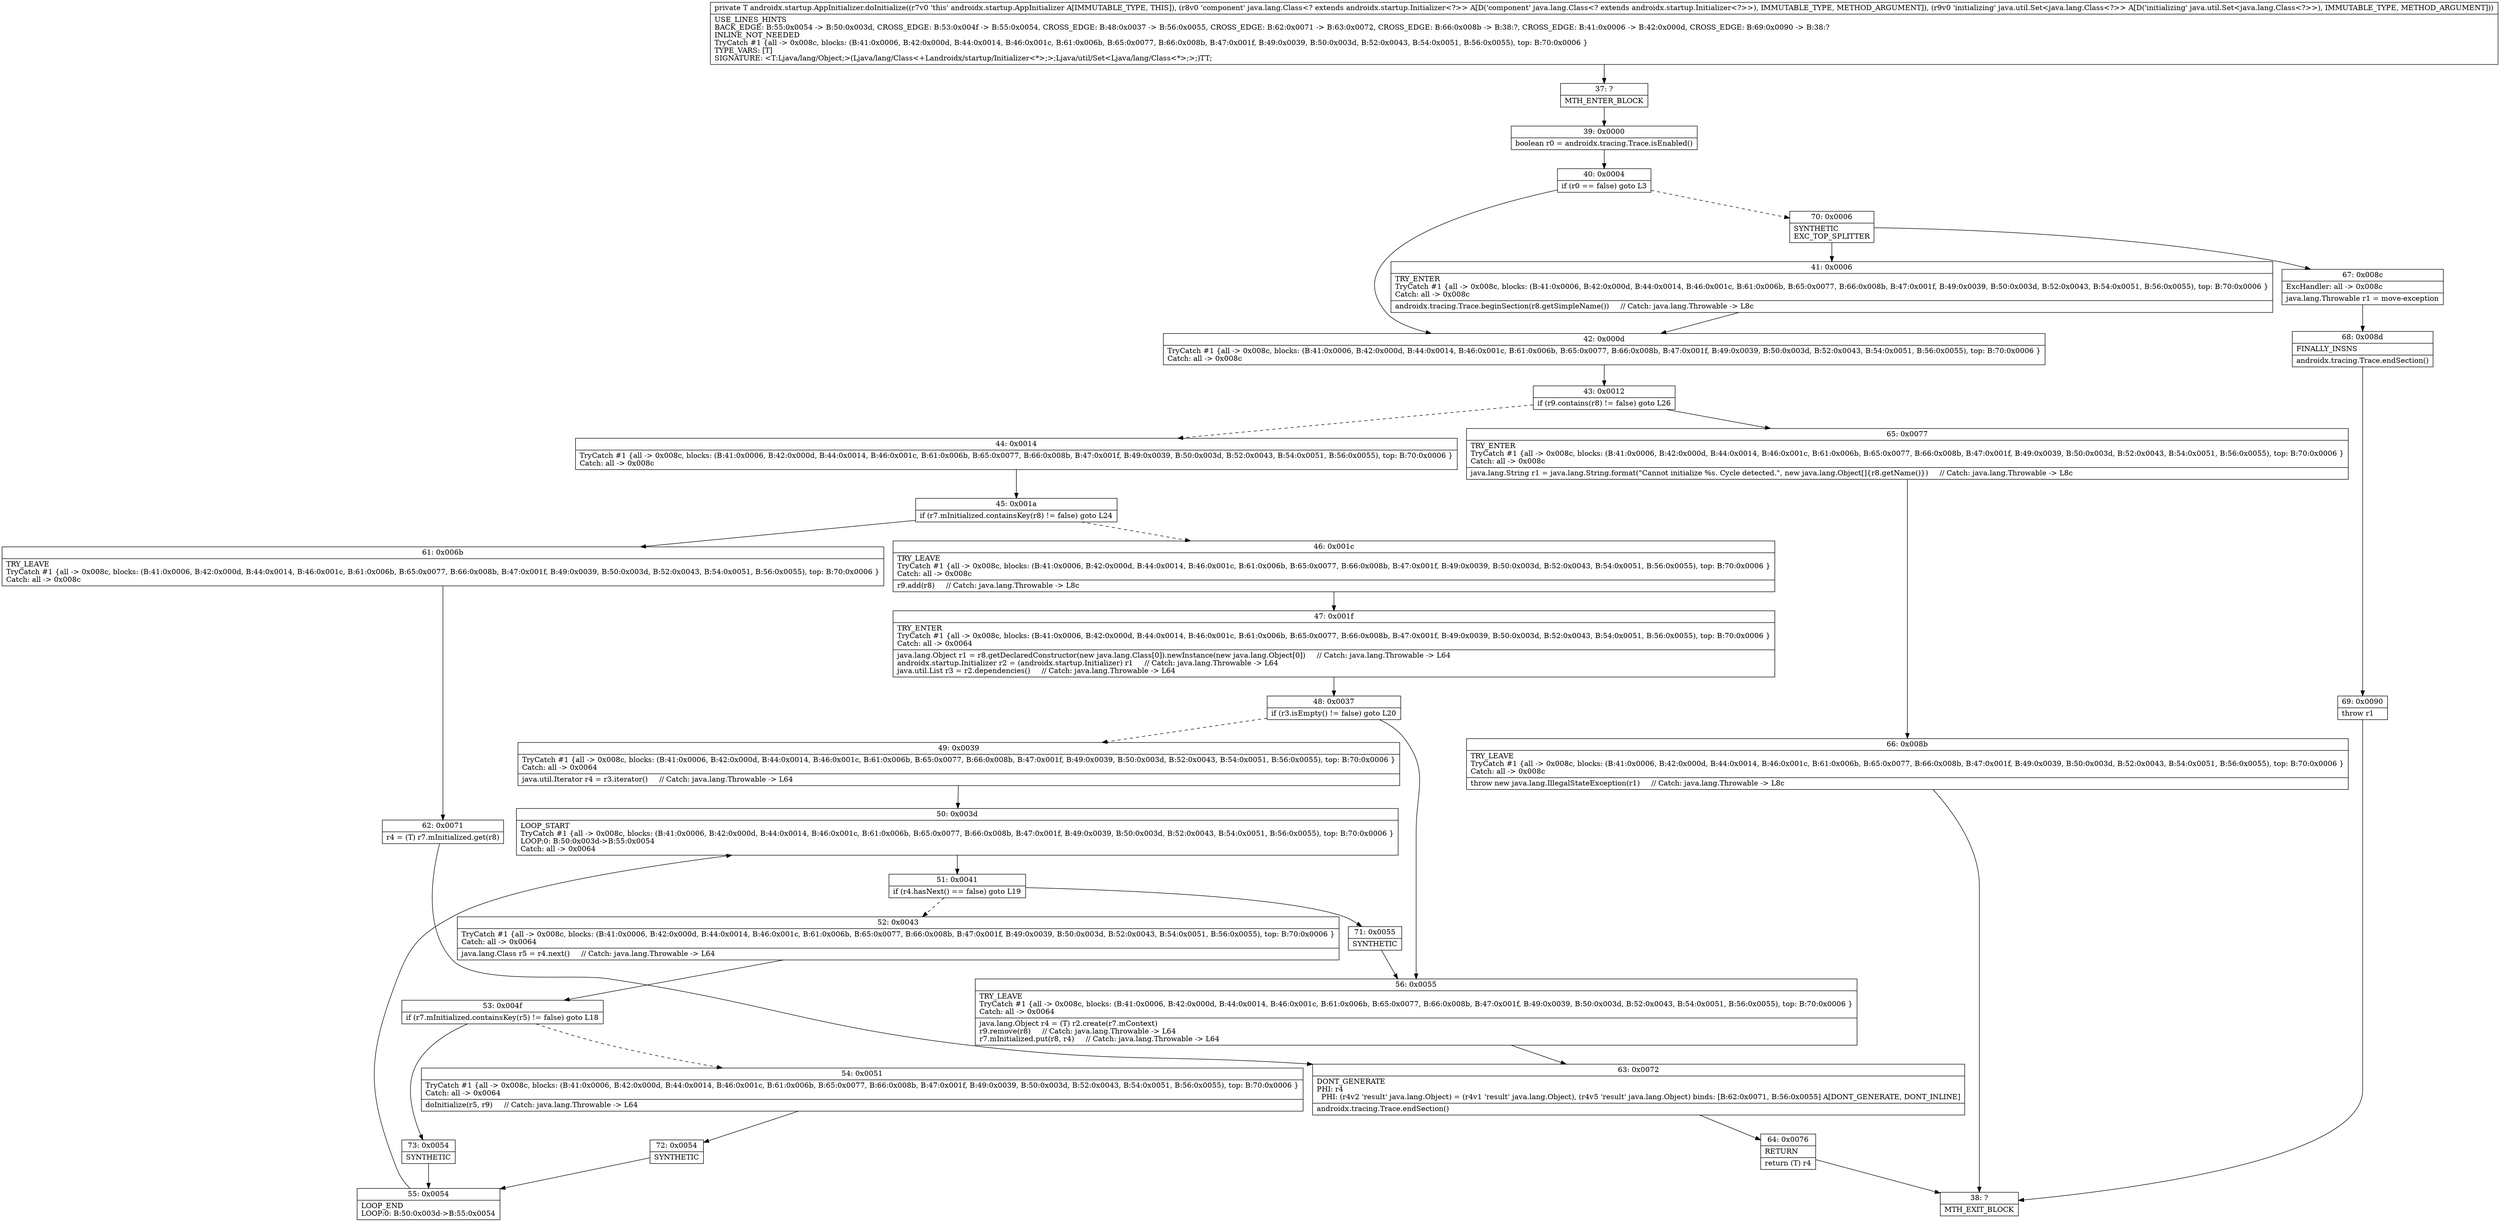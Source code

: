 digraph "CFG forandroidx.startup.AppInitializer.doInitialize(Ljava\/lang\/Class;Ljava\/util\/Set;)Ljava\/lang\/Object;" {
Node_37 [shape=record,label="{37\:\ ?|MTH_ENTER_BLOCK\l}"];
Node_39 [shape=record,label="{39\:\ 0x0000|boolean r0 = androidx.tracing.Trace.isEnabled()\l}"];
Node_40 [shape=record,label="{40\:\ 0x0004|if (r0 == false) goto L3\l}"];
Node_42 [shape=record,label="{42\:\ 0x000d|TryCatch #1 \{all \-\> 0x008c, blocks: (B:41:0x0006, B:42:0x000d, B:44:0x0014, B:46:0x001c, B:61:0x006b, B:65:0x0077, B:66:0x008b, B:47:0x001f, B:49:0x0039, B:50:0x003d, B:52:0x0043, B:54:0x0051, B:56:0x0055), top: B:70:0x0006 \}\lCatch: all \-\> 0x008c\l}"];
Node_43 [shape=record,label="{43\:\ 0x0012|if (r9.contains(r8) != false) goto L26\l}"];
Node_44 [shape=record,label="{44\:\ 0x0014|TryCatch #1 \{all \-\> 0x008c, blocks: (B:41:0x0006, B:42:0x000d, B:44:0x0014, B:46:0x001c, B:61:0x006b, B:65:0x0077, B:66:0x008b, B:47:0x001f, B:49:0x0039, B:50:0x003d, B:52:0x0043, B:54:0x0051, B:56:0x0055), top: B:70:0x0006 \}\lCatch: all \-\> 0x008c\l}"];
Node_45 [shape=record,label="{45\:\ 0x001a|if (r7.mInitialized.containsKey(r8) != false) goto L24\l}"];
Node_46 [shape=record,label="{46\:\ 0x001c|TRY_LEAVE\lTryCatch #1 \{all \-\> 0x008c, blocks: (B:41:0x0006, B:42:0x000d, B:44:0x0014, B:46:0x001c, B:61:0x006b, B:65:0x0077, B:66:0x008b, B:47:0x001f, B:49:0x0039, B:50:0x003d, B:52:0x0043, B:54:0x0051, B:56:0x0055), top: B:70:0x0006 \}\lCatch: all \-\> 0x008c\l|r9.add(r8)     \/\/ Catch: java.lang.Throwable \-\> L8c\l}"];
Node_47 [shape=record,label="{47\:\ 0x001f|TRY_ENTER\lTryCatch #1 \{all \-\> 0x008c, blocks: (B:41:0x0006, B:42:0x000d, B:44:0x0014, B:46:0x001c, B:61:0x006b, B:65:0x0077, B:66:0x008b, B:47:0x001f, B:49:0x0039, B:50:0x003d, B:52:0x0043, B:54:0x0051, B:56:0x0055), top: B:70:0x0006 \}\lCatch: all \-\> 0x0064\l|java.lang.Object r1 = r8.getDeclaredConstructor(new java.lang.Class[0]).newInstance(new java.lang.Object[0])     \/\/ Catch: java.lang.Throwable \-\> L64\landroidx.startup.Initializer r2 = (androidx.startup.Initializer) r1     \/\/ Catch: java.lang.Throwable \-\> L64\ljava.util.List r3 = r2.dependencies()     \/\/ Catch: java.lang.Throwable \-\> L64\l}"];
Node_48 [shape=record,label="{48\:\ 0x0037|if (r3.isEmpty() != false) goto L20\l}"];
Node_49 [shape=record,label="{49\:\ 0x0039|TryCatch #1 \{all \-\> 0x008c, blocks: (B:41:0x0006, B:42:0x000d, B:44:0x0014, B:46:0x001c, B:61:0x006b, B:65:0x0077, B:66:0x008b, B:47:0x001f, B:49:0x0039, B:50:0x003d, B:52:0x0043, B:54:0x0051, B:56:0x0055), top: B:70:0x0006 \}\lCatch: all \-\> 0x0064\l|java.util.Iterator r4 = r3.iterator()     \/\/ Catch: java.lang.Throwable \-\> L64\l}"];
Node_50 [shape=record,label="{50\:\ 0x003d|LOOP_START\lTryCatch #1 \{all \-\> 0x008c, blocks: (B:41:0x0006, B:42:0x000d, B:44:0x0014, B:46:0x001c, B:61:0x006b, B:65:0x0077, B:66:0x008b, B:47:0x001f, B:49:0x0039, B:50:0x003d, B:52:0x0043, B:54:0x0051, B:56:0x0055), top: B:70:0x0006 \}\lLOOP:0: B:50:0x003d\-\>B:55:0x0054\lCatch: all \-\> 0x0064\l}"];
Node_51 [shape=record,label="{51\:\ 0x0041|if (r4.hasNext() == false) goto L19\l}"];
Node_52 [shape=record,label="{52\:\ 0x0043|TryCatch #1 \{all \-\> 0x008c, blocks: (B:41:0x0006, B:42:0x000d, B:44:0x0014, B:46:0x001c, B:61:0x006b, B:65:0x0077, B:66:0x008b, B:47:0x001f, B:49:0x0039, B:50:0x003d, B:52:0x0043, B:54:0x0051, B:56:0x0055), top: B:70:0x0006 \}\lCatch: all \-\> 0x0064\l|java.lang.Class r5 = r4.next()     \/\/ Catch: java.lang.Throwable \-\> L64\l}"];
Node_53 [shape=record,label="{53\:\ 0x004f|if (r7.mInitialized.containsKey(r5) != false) goto L18\l}"];
Node_54 [shape=record,label="{54\:\ 0x0051|TryCatch #1 \{all \-\> 0x008c, blocks: (B:41:0x0006, B:42:0x000d, B:44:0x0014, B:46:0x001c, B:61:0x006b, B:65:0x0077, B:66:0x008b, B:47:0x001f, B:49:0x0039, B:50:0x003d, B:52:0x0043, B:54:0x0051, B:56:0x0055), top: B:70:0x0006 \}\lCatch: all \-\> 0x0064\l|doInitialize(r5, r9)     \/\/ Catch: java.lang.Throwable \-\> L64\l}"];
Node_72 [shape=record,label="{72\:\ 0x0054|SYNTHETIC\l}"];
Node_55 [shape=record,label="{55\:\ 0x0054|LOOP_END\lLOOP:0: B:50:0x003d\-\>B:55:0x0054\l}"];
Node_73 [shape=record,label="{73\:\ 0x0054|SYNTHETIC\l}"];
Node_71 [shape=record,label="{71\:\ 0x0055|SYNTHETIC\l}"];
Node_56 [shape=record,label="{56\:\ 0x0055|TRY_LEAVE\lTryCatch #1 \{all \-\> 0x008c, blocks: (B:41:0x0006, B:42:0x000d, B:44:0x0014, B:46:0x001c, B:61:0x006b, B:65:0x0077, B:66:0x008b, B:47:0x001f, B:49:0x0039, B:50:0x003d, B:52:0x0043, B:54:0x0051, B:56:0x0055), top: B:70:0x0006 \}\lCatch: all \-\> 0x0064\l|java.lang.Object r4 = (T) r2.create(r7.mContext)\lr9.remove(r8)     \/\/ Catch: java.lang.Throwable \-\> L64\lr7.mInitialized.put(r8, r4)     \/\/ Catch: java.lang.Throwable \-\> L64\l}"];
Node_63 [shape=record,label="{63\:\ 0x0072|DONT_GENERATE\lPHI: r4 \l  PHI: (r4v2 'result' java.lang.Object) = (r4v1 'result' java.lang.Object), (r4v5 'result' java.lang.Object) binds: [B:62:0x0071, B:56:0x0055] A[DONT_GENERATE, DONT_INLINE]\l|androidx.tracing.Trace.endSection()\l}"];
Node_64 [shape=record,label="{64\:\ 0x0076|RETURN\l|return (T) r4\l}"];
Node_38 [shape=record,label="{38\:\ ?|MTH_EXIT_BLOCK\l}"];
Node_61 [shape=record,label="{61\:\ 0x006b|TRY_LEAVE\lTryCatch #1 \{all \-\> 0x008c, blocks: (B:41:0x0006, B:42:0x000d, B:44:0x0014, B:46:0x001c, B:61:0x006b, B:65:0x0077, B:66:0x008b, B:47:0x001f, B:49:0x0039, B:50:0x003d, B:52:0x0043, B:54:0x0051, B:56:0x0055), top: B:70:0x0006 \}\lCatch: all \-\> 0x008c\l}"];
Node_62 [shape=record,label="{62\:\ 0x0071|r4 = (T) r7.mInitialized.get(r8)\l}"];
Node_65 [shape=record,label="{65\:\ 0x0077|TRY_ENTER\lTryCatch #1 \{all \-\> 0x008c, blocks: (B:41:0x0006, B:42:0x000d, B:44:0x0014, B:46:0x001c, B:61:0x006b, B:65:0x0077, B:66:0x008b, B:47:0x001f, B:49:0x0039, B:50:0x003d, B:52:0x0043, B:54:0x0051, B:56:0x0055), top: B:70:0x0006 \}\lCatch: all \-\> 0x008c\l|java.lang.String r1 = java.lang.String.format(\"Cannot initialize %s. Cycle detected.\", new java.lang.Object[]\{r8.getName()\})     \/\/ Catch: java.lang.Throwable \-\> L8c\l}"];
Node_66 [shape=record,label="{66\:\ 0x008b|TRY_LEAVE\lTryCatch #1 \{all \-\> 0x008c, blocks: (B:41:0x0006, B:42:0x000d, B:44:0x0014, B:46:0x001c, B:61:0x006b, B:65:0x0077, B:66:0x008b, B:47:0x001f, B:49:0x0039, B:50:0x003d, B:52:0x0043, B:54:0x0051, B:56:0x0055), top: B:70:0x0006 \}\lCatch: all \-\> 0x008c\l|throw new java.lang.IllegalStateException(r1)     \/\/ Catch: java.lang.Throwable \-\> L8c\l}"];
Node_70 [shape=record,label="{70\:\ 0x0006|SYNTHETIC\lEXC_TOP_SPLITTER\l}"];
Node_41 [shape=record,label="{41\:\ 0x0006|TRY_ENTER\lTryCatch #1 \{all \-\> 0x008c, blocks: (B:41:0x0006, B:42:0x000d, B:44:0x0014, B:46:0x001c, B:61:0x006b, B:65:0x0077, B:66:0x008b, B:47:0x001f, B:49:0x0039, B:50:0x003d, B:52:0x0043, B:54:0x0051, B:56:0x0055), top: B:70:0x0006 \}\lCatch: all \-\> 0x008c\l|androidx.tracing.Trace.beginSection(r8.getSimpleName())     \/\/ Catch: java.lang.Throwable \-\> L8c\l}"];
Node_67 [shape=record,label="{67\:\ 0x008c|ExcHandler: all \-\> 0x008c\l|java.lang.Throwable r1 = move\-exception\l}"];
Node_68 [shape=record,label="{68\:\ 0x008d|FINALLY_INSNS\l|androidx.tracing.Trace.endSection()\l}"];
Node_69 [shape=record,label="{69\:\ 0x0090|throw r1\l}"];
MethodNode[shape=record,label="{private T androidx.startup.AppInitializer.doInitialize((r7v0 'this' androidx.startup.AppInitializer A[IMMUTABLE_TYPE, THIS]), (r8v0 'component' java.lang.Class\<? extends androidx.startup.Initializer\<?\>\> A[D('component' java.lang.Class\<? extends androidx.startup.Initializer\<?\>\>), IMMUTABLE_TYPE, METHOD_ARGUMENT]), (r9v0 'initializing' java.util.Set\<java.lang.Class\<?\>\> A[D('initializing' java.util.Set\<java.lang.Class\<?\>\>), IMMUTABLE_TYPE, METHOD_ARGUMENT]))  | USE_LINES_HINTS\lBACK_EDGE: B:55:0x0054 \-\> B:50:0x003d, CROSS_EDGE: B:53:0x004f \-\> B:55:0x0054, CROSS_EDGE: B:48:0x0037 \-\> B:56:0x0055, CROSS_EDGE: B:62:0x0071 \-\> B:63:0x0072, CROSS_EDGE: B:66:0x008b \-\> B:38:?, CROSS_EDGE: B:41:0x0006 \-\> B:42:0x000d, CROSS_EDGE: B:69:0x0090 \-\> B:38:?\lINLINE_NOT_NEEDED\lTryCatch #1 \{all \-\> 0x008c, blocks: (B:41:0x0006, B:42:0x000d, B:44:0x0014, B:46:0x001c, B:61:0x006b, B:65:0x0077, B:66:0x008b, B:47:0x001f, B:49:0x0039, B:50:0x003d, B:52:0x0043, B:54:0x0051, B:56:0x0055), top: B:70:0x0006 \}\lTYPE_VARS: [T]\lSIGNATURE: \<T:Ljava\/lang\/Object;\>(Ljava\/lang\/Class\<+Landroidx\/startup\/Initializer\<*\>;\>;Ljava\/util\/Set\<Ljava\/lang\/Class\<*\>;\>;)TT;\l}"];
MethodNode -> Node_37;Node_37 -> Node_39;
Node_39 -> Node_40;
Node_40 -> Node_42;
Node_40 -> Node_70[style=dashed];
Node_42 -> Node_43;
Node_43 -> Node_44[style=dashed];
Node_43 -> Node_65;
Node_44 -> Node_45;
Node_45 -> Node_46[style=dashed];
Node_45 -> Node_61;
Node_46 -> Node_47;
Node_47 -> Node_48;
Node_48 -> Node_49[style=dashed];
Node_48 -> Node_56;
Node_49 -> Node_50;
Node_50 -> Node_51;
Node_51 -> Node_52[style=dashed];
Node_51 -> Node_71;
Node_52 -> Node_53;
Node_53 -> Node_54[style=dashed];
Node_53 -> Node_73;
Node_54 -> Node_72;
Node_72 -> Node_55;
Node_55 -> Node_50;
Node_73 -> Node_55;
Node_71 -> Node_56;
Node_56 -> Node_63;
Node_63 -> Node_64;
Node_64 -> Node_38;
Node_61 -> Node_62;
Node_62 -> Node_63;
Node_65 -> Node_66;
Node_66 -> Node_38;
Node_70 -> Node_41;
Node_70 -> Node_67;
Node_41 -> Node_42;
Node_67 -> Node_68;
Node_68 -> Node_69;
Node_69 -> Node_38;
}

